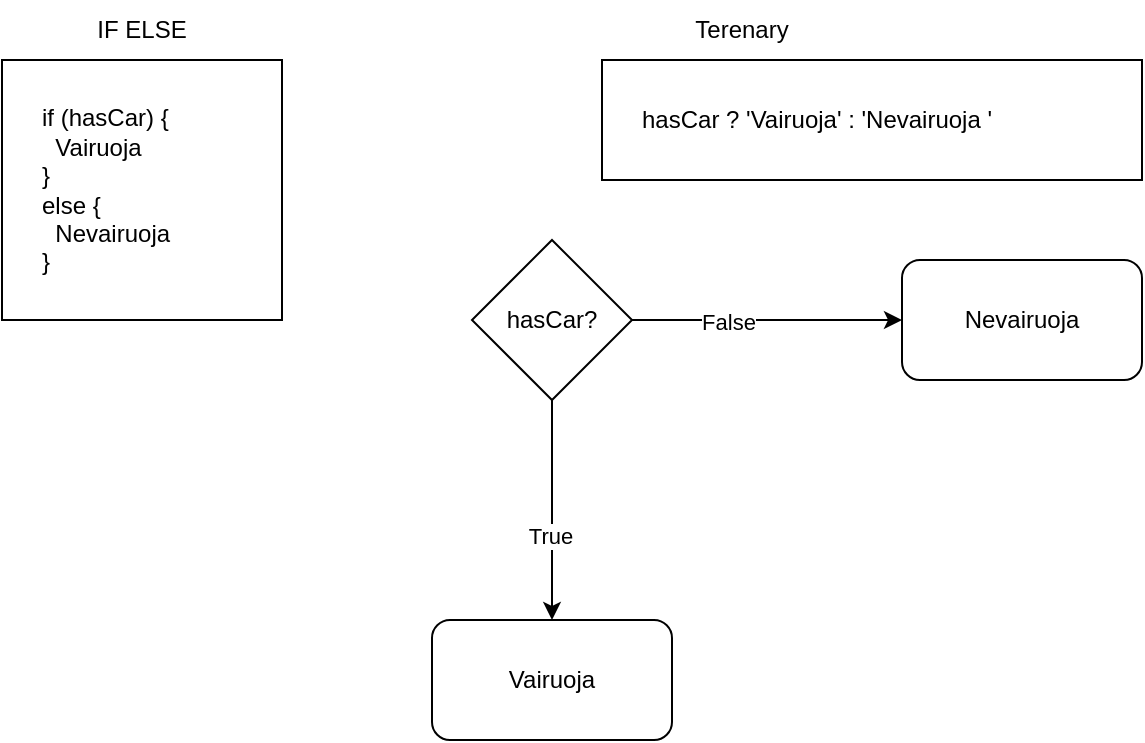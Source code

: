 <mxfile>
    <diagram id="qDvAUMvP-dxAE4jUAu1P" name="Page-1">
        <mxGraphModel dx="563" dy="494" grid="1" gridSize="10" guides="1" tooltips="1" connect="1" arrows="1" fold="1" page="1" pageScale="1" pageWidth="850" pageHeight="1100" math="0" shadow="0">
            <root>
                <mxCell id="0"/>
                <mxCell id="1" parent="0"/>
                <mxCell id="2" value="Vairuoja" style="rounded=1;whiteSpace=wrap;html=1;" vertex="1" parent="1">
                    <mxGeometry x="365" y="310" width="120" height="60" as="geometry"/>
                </mxCell>
                <mxCell id="4" style="edgeStyle=none;html=1;" edge="1" parent="1" source="3">
                    <mxGeometry relative="1" as="geometry">
                        <mxPoint x="425" y="310" as="targetPoint"/>
                    </mxGeometry>
                </mxCell>
                <mxCell id="6" value="True" style="edgeLabel;html=1;align=center;verticalAlign=middle;resizable=0;points=[];" vertex="1" connectable="0" parent="4">
                    <mxGeometry x="0.225" y="-1" relative="1" as="geometry">
                        <mxPoint as="offset"/>
                    </mxGeometry>
                </mxCell>
                <mxCell id="5" style="edgeStyle=none;html=1;" edge="1" parent="1" source="3">
                    <mxGeometry relative="1" as="geometry">
                        <mxPoint x="600" y="160" as="targetPoint"/>
                    </mxGeometry>
                </mxCell>
                <mxCell id="7" value="False" style="edgeLabel;html=1;align=center;verticalAlign=middle;resizable=0;points=[];" vertex="1" connectable="0" parent="5">
                    <mxGeometry x="-0.286" y="-1" relative="1" as="geometry">
                        <mxPoint as="offset"/>
                    </mxGeometry>
                </mxCell>
                <mxCell id="3" value="hasCar?" style="rhombus;whiteSpace=wrap;html=1;" vertex="1" parent="1">
                    <mxGeometry x="385" y="120" width="80" height="80" as="geometry"/>
                </mxCell>
                <mxCell id="8" value="Nevairuoja" style="rounded=1;whiteSpace=wrap;html=1;" vertex="1" parent="1">
                    <mxGeometry x="600" y="130" width="120" height="60" as="geometry"/>
                </mxCell>
                <mxCell id="9" value="if (hasCar) {&lt;br&gt;&amp;nbsp; Vairuoja&lt;br&gt;}&lt;br&gt;else {&lt;br&gt;&lt;div&gt;&lt;span&gt;&amp;nbsp; Nevairuoja&lt;/span&gt;&lt;/div&gt;}" style="rounded=0;whiteSpace=wrap;html=1;align=left;spacingLeft=18;" vertex="1" parent="1">
                    <mxGeometry x="150" y="30" width="140" height="130" as="geometry"/>
                </mxCell>
                <mxCell id="10" value="IF ELSE" style="text;html=1;strokeColor=none;fillColor=none;align=center;verticalAlign=middle;whiteSpace=wrap;rounded=0;" vertex="1" parent="1">
                    <mxGeometry x="190" width="60" height="30" as="geometry"/>
                </mxCell>
                <mxCell id="11" value="hasCar ? 'Vairuoja' : 'Nevairuoja '" style="rounded=0;whiteSpace=wrap;html=1;align=left;spacingLeft=18;" vertex="1" parent="1">
                    <mxGeometry x="450" y="30" width="270" height="60" as="geometry"/>
                </mxCell>
                <mxCell id="12" value="Terenary" style="text;html=1;strokeColor=none;fillColor=none;align=center;verticalAlign=middle;whiteSpace=wrap;rounded=0;" vertex="1" parent="1">
                    <mxGeometry x="490" width="60" height="30" as="geometry"/>
                </mxCell>
            </root>
        </mxGraphModel>
    </diagram>
</mxfile>